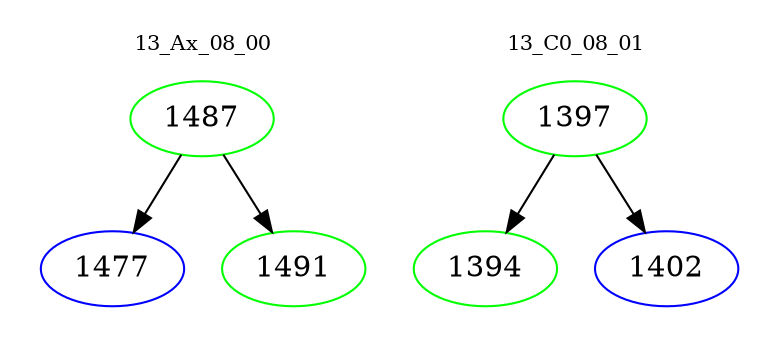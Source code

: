 digraph{
subgraph cluster_0 {
color = white
label = "13_Ax_08_00";
fontsize=10;
T0_1487 [label="1487", color="green"]
T0_1487 -> T0_1477 [color="black"]
T0_1477 [label="1477", color="blue"]
T0_1487 -> T0_1491 [color="black"]
T0_1491 [label="1491", color="green"]
}
subgraph cluster_1 {
color = white
label = "13_C0_08_01";
fontsize=10;
T1_1397 [label="1397", color="green"]
T1_1397 -> T1_1394 [color="black"]
T1_1394 [label="1394", color="green"]
T1_1397 -> T1_1402 [color="black"]
T1_1402 [label="1402", color="blue"]
}
}
